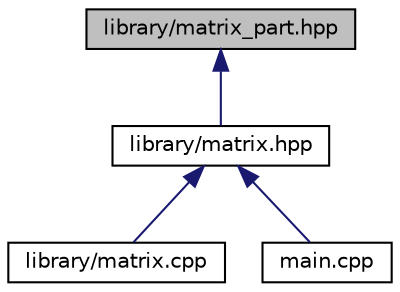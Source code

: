 digraph "library/matrix_part.hpp"
{
  edge [fontname="Helvetica",fontsize="10",labelfontname="Helvetica",labelfontsize="10"];
  node [fontname="Helvetica",fontsize="10",shape=record];
  Node3 [label="library/matrix_part.hpp",height=0.2,width=0.4,color="black", fillcolor="grey75", style="filled", fontcolor="black"];
  Node3 -> Node4 [dir="back",color="midnightblue",fontsize="10",style="solid",fontname="Helvetica"];
  Node4 [label="library/matrix.hpp",height=0.2,width=0.4,color="black", fillcolor="white", style="filled",URL="$matrix_8hpp.html",tooltip="Inherits graphics_drawer. Manages the matrix. "];
  Node4 -> Node5 [dir="back",color="midnightblue",fontsize="10",style="solid",fontname="Helvetica"];
  Node5 [label="library/matrix.cpp",height=0.2,width=0.4,color="black", fillcolor="white", style="filled",URL="$matrix_8cpp.html"];
  Node4 -> Node6 [dir="back",color="midnightblue",fontsize="10",style="solid",fontname="Helvetica"];
  Node6 [label="main.cpp",height=0.2,width=0.4,color="black", fillcolor="white", style="filled",URL="$main_8cpp.html"];
}
